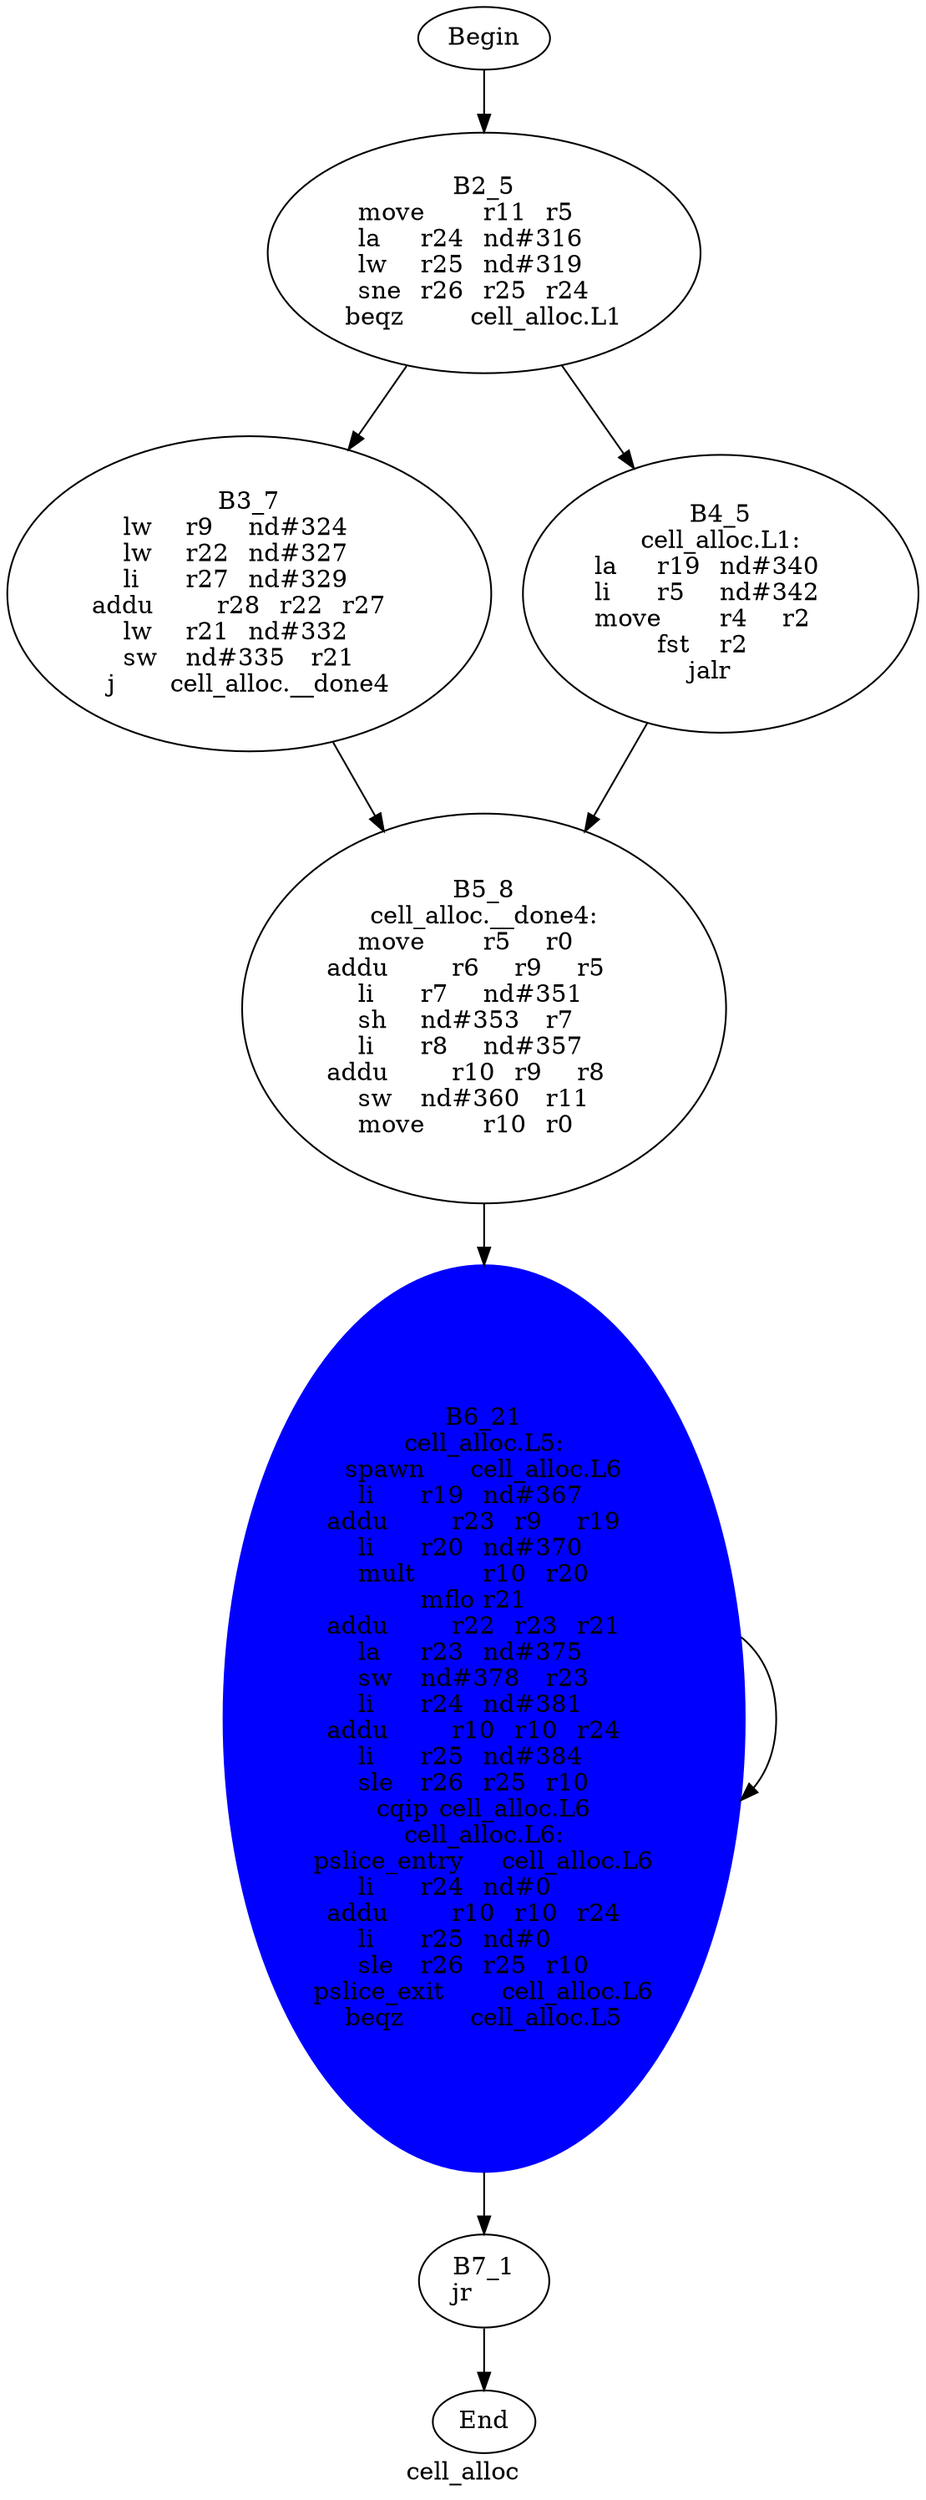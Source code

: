 digraph G{
	label = "cell_alloc"	style = "dashed";
	color = purple;
	Node0 [label = "Begin"];
	Node0 -> {Node2 }
	Node1 [label = "End"];
	Node1 -> {}
	Node2 [label = "B2_5\nmove	r11	r5	\nla	r24	nd#316	\nlw	r25	nd#319	\nsne	r26	r25	r24	\nbeqz	cell_alloc.L1\n"];
	Node2 -> {Node3 Node4 }
	Node3 [label = "B3_7\nlw	r9	nd#324	\nlw	r22	nd#327	\nli	r27	nd#329	\naddu	r28	r22	r27	\nlw	r21	nd#332	\nsw	nd#335	r21	\nj	cell_alloc.__done4\n"];
	Node3 -> {Node5 }
	Node4 [label = "B4_5\ncell_alloc.L1:\nla	r19	nd#340	\nli	r5	nd#342	\nmove	r4	r2	\nfst	r2	\njalr	\n"];
	Node4 -> {Node5 }
	Node5 [label = "B5_8\ncell_alloc.__done4:\nmove	r5	r0	\naddu	r6	r9	r5	\nli	r7	nd#351	\nsh	nd#353	r7	\nli	r8	nd#357	\naddu	r10	r9	r8	\nsw	nd#360	r11	\nmove	r10	r0	\n"];
	Node5 -> {Node6 }
	Node6 [label = "B6_21\ncell_alloc.L5:\nspawn	cell_alloc.L6\nli	r19	nd#367	\naddu	r23	r9	r19	\nli	r20	nd#370	\nmult	r10	r20	\nmflo	r21	\naddu	r22	r23	r21	\nla	r23	nd#375	\nsw	nd#378	r23	\nli	r24	nd#381	\naddu	r10	r10	r24	\nli	r25	nd#384	\nsle	r26	r25	r10	\ncqip	cell_alloc.L6\ncell_alloc.L6:\npslice_entry	cell_alloc.L6\nli	r24	nd#0	\naddu	r10	r10	r24	\nli	r25	nd#0	\nsle	r26	r25	r10	\npslice_exit	cell_alloc.L6\nbeqz	cell_alloc.L5\n"];
	Node6 -> {Node7 Node6 }
	Node7 [label = "B7_1\njr	\n"];
	Node7 -> {Node1 }
	Node6 [shape = ellipse ,style=filled ,color=blue];
}
